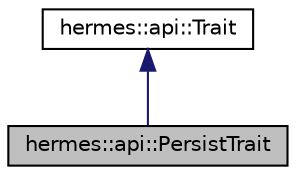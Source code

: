 digraph "hermes::api::PersistTrait"
{
 // LATEX_PDF_SIZE
  edge [fontname="Helvetica",fontsize="10",labelfontname="Helvetica",labelfontsize="10"];
  node [fontname="Helvetica",fontsize="10",shape=record];
  Node1 [label="hermes::api::PersistTrait",height=0.2,width=0.4,color="black", fillcolor="grey75", style="filled", fontcolor="black",tooltip=" "];
  Node2 -> Node1 [dir="back",color="midnightblue",fontsize="10",style="solid",fontname="Helvetica"];
  Node2 [label="hermes::api::Trait",height=0.2,width=0.4,color="black", fillcolor="white", style="filled",URL="$structhermes_1_1api_1_1_trait.html",tooltip=" "];
}
